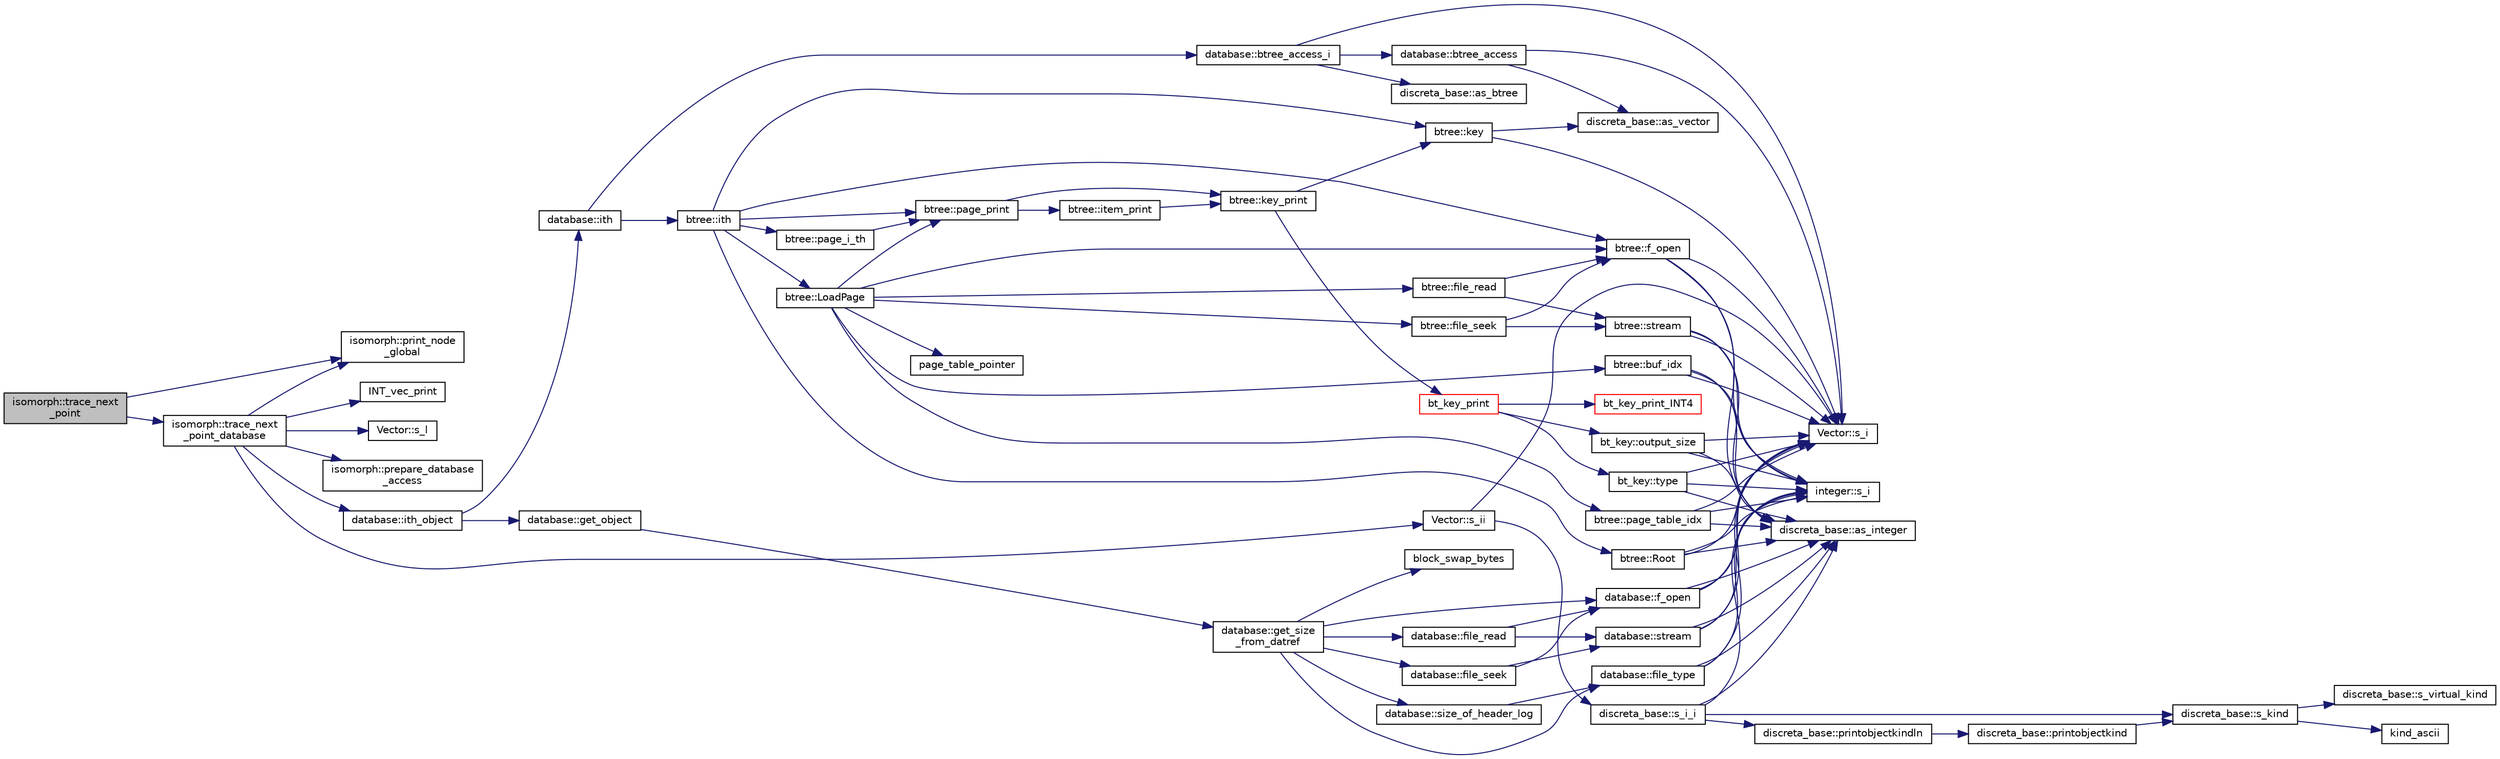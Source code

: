 digraph "isomorph::trace_next_point"
{
  edge [fontname="Helvetica",fontsize="10",labelfontname="Helvetica",labelfontsize="10"];
  node [fontname="Helvetica",fontsize="10",shape=record];
  rankdir="LR";
  Node15050 [label="isomorph::trace_next\l_point",height=0.2,width=0.4,color="black", fillcolor="grey75", style="filled", fontcolor="black"];
  Node15050 -> Node15051 [color="midnightblue",fontsize="10",style="solid",fontname="Helvetica"];
  Node15051 [label="isomorph::print_node\l_global",height=0.2,width=0.4,color="black", fillcolor="white", style="filled",URL="$d3/d5f/classisomorph.html#ac62bed8edc25b5b50cc4f275f94c8470"];
  Node15050 -> Node15052 [color="midnightblue",fontsize="10",style="solid",fontname="Helvetica"];
  Node15052 [label="isomorph::trace_next\l_point_database",height=0.2,width=0.4,color="black", fillcolor="white", style="filled",URL="$d3/d5f/classisomorph.html#a45b142052e2877d9dcaa9f805a95f18f"];
  Node15052 -> Node15051 [color="midnightblue",fontsize="10",style="solid",fontname="Helvetica"];
  Node15052 -> Node15053 [color="midnightblue",fontsize="10",style="solid",fontname="Helvetica"];
  Node15053 [label="isomorph::prepare_database\l_access",height=0.2,width=0.4,color="black", fillcolor="white", style="filled",URL="$d3/d5f/classisomorph.html#a627df029f7f2e59f588c2a44bbe7c201"];
  Node15052 -> Node15054 [color="midnightblue",fontsize="10",style="solid",fontname="Helvetica"];
  Node15054 [label="database::ith_object",height=0.2,width=0.4,color="black", fillcolor="white", style="filled",URL="$db/d72/classdatabase.html#a1516bb38a4c846172354291271700d07"];
  Node15054 -> Node15055 [color="midnightblue",fontsize="10",style="solid",fontname="Helvetica"];
  Node15055 [label="database::ith",height=0.2,width=0.4,color="black", fillcolor="white", style="filled",URL="$db/d72/classdatabase.html#af17af33b686cba55558237b04714108f"];
  Node15055 -> Node15056 [color="midnightblue",fontsize="10",style="solid",fontname="Helvetica"];
  Node15056 [label="database::btree_access_i",height=0.2,width=0.4,color="black", fillcolor="white", style="filled",URL="$db/d72/classdatabase.html#a215047d1b32b8bd54f91a7bdca168eee"];
  Node15056 -> Node15057 [color="midnightblue",fontsize="10",style="solid",fontname="Helvetica"];
  Node15057 [label="database::btree_access",height=0.2,width=0.4,color="black", fillcolor="white", style="filled",URL="$db/d72/classdatabase.html#a30109ba5488b06111439f887fc1ac499"];
  Node15057 -> Node15058 [color="midnightblue",fontsize="10",style="solid",fontname="Helvetica"];
  Node15058 [label="Vector::s_i",height=0.2,width=0.4,color="black", fillcolor="white", style="filled",URL="$d5/db2/class_vector.html#a1c4fe1752523df8119f70dd550244871"];
  Node15057 -> Node15059 [color="midnightblue",fontsize="10",style="solid",fontname="Helvetica"];
  Node15059 [label="discreta_base::as_vector",height=0.2,width=0.4,color="black", fillcolor="white", style="filled",URL="$d7/d71/classdiscreta__base.html#a7bdd6cae39c380b128ee9e17e42cf020"];
  Node15056 -> Node15058 [color="midnightblue",fontsize="10",style="solid",fontname="Helvetica"];
  Node15056 -> Node15060 [color="midnightblue",fontsize="10",style="solid",fontname="Helvetica"];
  Node15060 [label="discreta_base::as_btree",height=0.2,width=0.4,color="black", fillcolor="white", style="filled",URL="$d7/d71/classdiscreta__base.html#a78e76674cef2ec113c17989c11288778"];
  Node15055 -> Node15061 [color="midnightblue",fontsize="10",style="solid",fontname="Helvetica"];
  Node15061 [label="btree::ith",height=0.2,width=0.4,color="black", fillcolor="white", style="filled",URL="$dd/db0/classbtree.html#aba50733eb0d292c2fd103cd6721cc1d6"];
  Node15061 -> Node15062 [color="midnightblue",fontsize="10",style="solid",fontname="Helvetica"];
  Node15062 [label="btree::f_open",height=0.2,width=0.4,color="black", fillcolor="white", style="filled",URL="$dd/db0/classbtree.html#a192d74607f02ea8e0ad631d6e6fd6704"];
  Node15062 -> Node15058 [color="midnightblue",fontsize="10",style="solid",fontname="Helvetica"];
  Node15062 -> Node15063 [color="midnightblue",fontsize="10",style="solid",fontname="Helvetica"];
  Node15063 [label="discreta_base::as_integer",height=0.2,width=0.4,color="black", fillcolor="white", style="filled",URL="$d7/d71/classdiscreta__base.html#a00d7691eaf874fd283d942692fe8dd26"];
  Node15062 -> Node15064 [color="midnightblue",fontsize="10",style="solid",fontname="Helvetica"];
  Node15064 [label="integer::s_i",height=0.2,width=0.4,color="black", fillcolor="white", style="filled",URL="$d0/de5/classinteger.html#adf28e9f94d4c844adaa950deeb80b904"];
  Node15061 -> Node15065 [color="midnightblue",fontsize="10",style="solid",fontname="Helvetica"];
  Node15065 [label="btree::Root",height=0.2,width=0.4,color="black", fillcolor="white", style="filled",URL="$dd/db0/classbtree.html#a2fd65be715ab94bf4a764c4f582a642b"];
  Node15065 -> Node15058 [color="midnightblue",fontsize="10",style="solid",fontname="Helvetica"];
  Node15065 -> Node15063 [color="midnightblue",fontsize="10",style="solid",fontname="Helvetica"];
  Node15065 -> Node15064 [color="midnightblue",fontsize="10",style="solid",fontname="Helvetica"];
  Node15061 -> Node15066 [color="midnightblue",fontsize="10",style="solid",fontname="Helvetica"];
  Node15066 [label="btree::LoadPage",height=0.2,width=0.4,color="black", fillcolor="white", style="filled",URL="$dd/db0/classbtree.html#a29d23b8b151b6b793aa1184ca6ccc947"];
  Node15066 -> Node15062 [color="midnightblue",fontsize="10",style="solid",fontname="Helvetica"];
  Node15066 -> Node15067 [color="midnightblue",fontsize="10",style="solid",fontname="Helvetica"];
  Node15067 [label="btree::buf_idx",height=0.2,width=0.4,color="black", fillcolor="white", style="filled",URL="$dd/db0/classbtree.html#a6a928fc93c93d8b5a83ad1ba699b453e"];
  Node15067 -> Node15058 [color="midnightblue",fontsize="10",style="solid",fontname="Helvetica"];
  Node15067 -> Node15063 [color="midnightblue",fontsize="10",style="solid",fontname="Helvetica"];
  Node15067 -> Node15064 [color="midnightblue",fontsize="10",style="solid",fontname="Helvetica"];
  Node15066 -> Node15068 [color="midnightblue",fontsize="10",style="solid",fontname="Helvetica"];
  Node15068 [label="page_table_pointer",height=0.2,width=0.4,color="black", fillcolor="white", style="filled",URL="$d9/d60/discreta_8h.html#a53208086adbea2817fe45f917410d9d0"];
  Node15066 -> Node15069 [color="midnightblue",fontsize="10",style="solid",fontname="Helvetica"];
  Node15069 [label="btree::page_table_idx",height=0.2,width=0.4,color="black", fillcolor="white", style="filled",URL="$dd/db0/classbtree.html#abc6a6f309e4c61cb5a7f4c4a248d384d"];
  Node15069 -> Node15058 [color="midnightblue",fontsize="10",style="solid",fontname="Helvetica"];
  Node15069 -> Node15063 [color="midnightblue",fontsize="10",style="solid",fontname="Helvetica"];
  Node15069 -> Node15064 [color="midnightblue",fontsize="10",style="solid",fontname="Helvetica"];
  Node15066 -> Node15070 [color="midnightblue",fontsize="10",style="solid",fontname="Helvetica"];
  Node15070 [label="btree::file_seek",height=0.2,width=0.4,color="black", fillcolor="white", style="filled",URL="$dd/db0/classbtree.html#a829c985973c7c164fda2d81398e13504"];
  Node15070 -> Node15062 [color="midnightblue",fontsize="10",style="solid",fontname="Helvetica"];
  Node15070 -> Node15071 [color="midnightblue",fontsize="10",style="solid",fontname="Helvetica"];
  Node15071 [label="btree::stream",height=0.2,width=0.4,color="black", fillcolor="white", style="filled",URL="$dd/db0/classbtree.html#af99e68df8c3674b7d77ed80a8bbcffac"];
  Node15071 -> Node15058 [color="midnightblue",fontsize="10",style="solid",fontname="Helvetica"];
  Node15071 -> Node15063 [color="midnightblue",fontsize="10",style="solid",fontname="Helvetica"];
  Node15071 -> Node15064 [color="midnightblue",fontsize="10",style="solid",fontname="Helvetica"];
  Node15066 -> Node15072 [color="midnightblue",fontsize="10",style="solid",fontname="Helvetica"];
  Node15072 [label="btree::file_read",height=0.2,width=0.4,color="black", fillcolor="white", style="filled",URL="$dd/db0/classbtree.html#ab0b9bbc01c3d3836048934e90aec5f6c"];
  Node15072 -> Node15062 [color="midnightblue",fontsize="10",style="solid",fontname="Helvetica"];
  Node15072 -> Node15071 [color="midnightblue",fontsize="10",style="solid",fontname="Helvetica"];
  Node15066 -> Node15073 [color="midnightblue",fontsize="10",style="solid",fontname="Helvetica"];
  Node15073 [label="btree::page_print",height=0.2,width=0.4,color="black", fillcolor="white", style="filled",URL="$dd/db0/classbtree.html#ae6ffbcdff58a0c738d1a0e27a963da5d"];
  Node15073 -> Node15074 [color="midnightblue",fontsize="10",style="solid",fontname="Helvetica"];
  Node15074 [label="btree::item_print",height=0.2,width=0.4,color="black", fillcolor="white", style="filled",URL="$dd/db0/classbtree.html#aca05a17e852f911cf7b1a971e7e7ad08"];
  Node15074 -> Node15075 [color="midnightblue",fontsize="10",style="solid",fontname="Helvetica"];
  Node15075 [label="btree::key_print",height=0.2,width=0.4,color="black", fillcolor="white", style="filled",URL="$dd/db0/classbtree.html#a4d527d5afa4891a2fa69fc1a07c48627"];
  Node15075 -> Node15076 [color="midnightblue",fontsize="10",style="solid",fontname="Helvetica"];
  Node15076 [label="bt_key_print",height=0.2,width=0.4,color="red", fillcolor="white", style="filled",URL="$d0/db3/bt__key_8_c.html#a14b2a3662044cca4e54d45f271c947aa"];
  Node15076 -> Node15077 [color="midnightblue",fontsize="10",style="solid",fontname="Helvetica"];
  Node15077 [label="bt_key::type",height=0.2,width=0.4,color="black", fillcolor="white", style="filled",URL="$d1/de5/classbt__key.html#ae788a415a20f75fe7160408a055bb33f"];
  Node15077 -> Node15058 [color="midnightblue",fontsize="10",style="solid",fontname="Helvetica"];
  Node15077 -> Node15063 [color="midnightblue",fontsize="10",style="solid",fontname="Helvetica"];
  Node15077 -> Node15064 [color="midnightblue",fontsize="10",style="solid",fontname="Helvetica"];
  Node15076 -> Node15078 [color="midnightblue",fontsize="10",style="solid",fontname="Helvetica"];
  Node15078 [label="bt_key::output_size",height=0.2,width=0.4,color="black", fillcolor="white", style="filled",URL="$d1/de5/classbt__key.html#acb48f95d030f62c56051d0cd6e013394"];
  Node15078 -> Node15058 [color="midnightblue",fontsize="10",style="solid",fontname="Helvetica"];
  Node15078 -> Node15063 [color="midnightblue",fontsize="10",style="solid",fontname="Helvetica"];
  Node15078 -> Node15064 [color="midnightblue",fontsize="10",style="solid",fontname="Helvetica"];
  Node15076 -> Node15079 [color="midnightblue",fontsize="10",style="solid",fontname="Helvetica"];
  Node15079 [label="bt_key_print_INT4",height=0.2,width=0.4,color="red", fillcolor="white", style="filled",URL="$d0/db3/bt__key_8_c.html#ad752d162f10144228c321f41fb5b8bdd"];
  Node15075 -> Node15084 [color="midnightblue",fontsize="10",style="solid",fontname="Helvetica"];
  Node15084 [label="btree::key",height=0.2,width=0.4,color="black", fillcolor="white", style="filled",URL="$dd/db0/classbtree.html#abc561b2c60acc5a699637b7eb2549503"];
  Node15084 -> Node15058 [color="midnightblue",fontsize="10",style="solid",fontname="Helvetica"];
  Node15084 -> Node15059 [color="midnightblue",fontsize="10",style="solid",fontname="Helvetica"];
  Node15073 -> Node15075 [color="midnightblue",fontsize="10",style="solid",fontname="Helvetica"];
  Node15061 -> Node15073 [color="midnightblue",fontsize="10",style="solid",fontname="Helvetica"];
  Node15061 -> Node15085 [color="midnightblue",fontsize="10",style="solid",fontname="Helvetica"];
  Node15085 [label="btree::page_i_th",height=0.2,width=0.4,color="black", fillcolor="white", style="filled",URL="$dd/db0/classbtree.html#a46150b5fbb59f760f6269ce559b38525"];
  Node15085 -> Node15073 [color="midnightblue",fontsize="10",style="solid",fontname="Helvetica"];
  Node15061 -> Node15084 [color="midnightblue",fontsize="10",style="solid",fontname="Helvetica"];
  Node15054 -> Node15086 [color="midnightblue",fontsize="10",style="solid",fontname="Helvetica"];
  Node15086 [label="database::get_object",height=0.2,width=0.4,color="black", fillcolor="white", style="filled",URL="$db/d72/classdatabase.html#a2f58ec1301addabc2fb6544038e108c6"];
  Node15086 -> Node15087 [color="midnightblue",fontsize="10",style="solid",fontname="Helvetica"];
  Node15087 [label="database::get_size\l_from_datref",height=0.2,width=0.4,color="black", fillcolor="white", style="filled",URL="$db/d72/classdatabase.html#ae71e4c19b07a2d67682fbd4b069e9a7e"];
  Node15087 -> Node15088 [color="midnightblue",fontsize="10",style="solid",fontname="Helvetica"];
  Node15088 [label="database::f_open",height=0.2,width=0.4,color="black", fillcolor="white", style="filled",URL="$db/d72/classdatabase.html#a2cac52c70b09d1a6771bddab2220b3e7"];
  Node15088 -> Node15058 [color="midnightblue",fontsize="10",style="solid",fontname="Helvetica"];
  Node15088 -> Node15063 [color="midnightblue",fontsize="10",style="solid",fontname="Helvetica"];
  Node15088 -> Node15064 [color="midnightblue",fontsize="10",style="solid",fontname="Helvetica"];
  Node15087 -> Node15089 [color="midnightblue",fontsize="10",style="solid",fontname="Helvetica"];
  Node15089 [label="database::file_type",height=0.2,width=0.4,color="black", fillcolor="white", style="filled",URL="$db/d72/classdatabase.html#a9dce80d625548b03b8317641b674cd9b"];
  Node15089 -> Node15058 [color="midnightblue",fontsize="10",style="solid",fontname="Helvetica"];
  Node15089 -> Node15063 [color="midnightblue",fontsize="10",style="solid",fontname="Helvetica"];
  Node15089 -> Node15064 [color="midnightblue",fontsize="10",style="solid",fontname="Helvetica"];
  Node15087 -> Node15090 [color="midnightblue",fontsize="10",style="solid",fontname="Helvetica"];
  Node15090 [label="database::file_seek",height=0.2,width=0.4,color="black", fillcolor="white", style="filled",URL="$db/d72/classdatabase.html#a67ff377651f4ac089241ebff60e17ed6"];
  Node15090 -> Node15088 [color="midnightblue",fontsize="10",style="solid",fontname="Helvetica"];
  Node15090 -> Node15091 [color="midnightblue",fontsize="10",style="solid",fontname="Helvetica"];
  Node15091 [label="database::stream",height=0.2,width=0.4,color="black", fillcolor="white", style="filled",URL="$db/d72/classdatabase.html#a8b91f87e7cd92b8207cbc48edde9d69e"];
  Node15091 -> Node15058 [color="midnightblue",fontsize="10",style="solid",fontname="Helvetica"];
  Node15091 -> Node15063 [color="midnightblue",fontsize="10",style="solid",fontname="Helvetica"];
  Node15091 -> Node15064 [color="midnightblue",fontsize="10",style="solid",fontname="Helvetica"];
  Node15087 -> Node15092 [color="midnightblue",fontsize="10",style="solid",fontname="Helvetica"];
  Node15092 [label="database::size_of_header_log",height=0.2,width=0.4,color="black", fillcolor="white", style="filled",URL="$db/d72/classdatabase.html#a2ed2d1231bc36e5267f6a8bac422738d"];
  Node15092 -> Node15089 [color="midnightblue",fontsize="10",style="solid",fontname="Helvetica"];
  Node15087 -> Node15093 [color="midnightblue",fontsize="10",style="solid",fontname="Helvetica"];
  Node15093 [label="database::file_read",height=0.2,width=0.4,color="black", fillcolor="white", style="filled",URL="$db/d72/classdatabase.html#ac743549af82d694be57c5a120987ed37"];
  Node15093 -> Node15088 [color="midnightblue",fontsize="10",style="solid",fontname="Helvetica"];
  Node15093 -> Node15091 [color="midnightblue",fontsize="10",style="solid",fontname="Helvetica"];
  Node15087 -> Node15094 [color="midnightblue",fontsize="10",style="solid",fontname="Helvetica"];
  Node15094 [label="block_swap_bytes",height=0.2,width=0.4,color="black", fillcolor="white", style="filled",URL="$d5/db4/io__and__os_8h.html#a55c0738dadea7a508621f4af1e9ff8f3"];
  Node15052 -> Node15095 [color="midnightblue",fontsize="10",style="solid",fontname="Helvetica"];
  Node15095 [label="Vector::s_ii",height=0.2,width=0.4,color="black", fillcolor="white", style="filled",URL="$d5/db2/class_vector.html#a75d4942cc7b9794717b4846c10520db8"];
  Node15095 -> Node15058 [color="midnightblue",fontsize="10",style="solid",fontname="Helvetica"];
  Node15095 -> Node15096 [color="midnightblue",fontsize="10",style="solid",fontname="Helvetica"];
  Node15096 [label="discreta_base::s_i_i",height=0.2,width=0.4,color="black", fillcolor="white", style="filled",URL="$d7/d71/classdiscreta__base.html#aadb92c01fbe69b3034b0214b33fbc735"];
  Node15096 -> Node15097 [color="midnightblue",fontsize="10",style="solid",fontname="Helvetica"];
  Node15097 [label="discreta_base::s_kind",height=0.2,width=0.4,color="black", fillcolor="white", style="filled",URL="$d7/d71/classdiscreta__base.html#a8a830025c74adbbc3362418a7c2ba157"];
  Node15097 -> Node15098 [color="midnightblue",fontsize="10",style="solid",fontname="Helvetica"];
  Node15098 [label="discreta_base::s_virtual_kind",height=0.2,width=0.4,color="black", fillcolor="white", style="filled",URL="$d7/d71/classdiscreta__base.html#a52778a6d6943a468be083d0785d418fb"];
  Node15097 -> Node15099 [color="midnightblue",fontsize="10",style="solid",fontname="Helvetica"];
  Node15099 [label="kind_ascii",height=0.2,width=0.4,color="black", fillcolor="white", style="filled",URL="$d9/d60/discreta_8h.html#ad0ce825a9f29bc6cec27e1b64cfe27bf"];
  Node15096 -> Node15100 [color="midnightblue",fontsize="10",style="solid",fontname="Helvetica"];
  Node15100 [label="discreta_base::printobjectkindln",height=0.2,width=0.4,color="black", fillcolor="white", style="filled",URL="$d7/d71/classdiscreta__base.html#a677ccc8f392ebedde05e453f8cf59559"];
  Node15100 -> Node15101 [color="midnightblue",fontsize="10",style="solid",fontname="Helvetica"];
  Node15101 [label="discreta_base::printobjectkind",height=0.2,width=0.4,color="black", fillcolor="white", style="filled",URL="$d7/d71/classdiscreta__base.html#aa75a1314aa706909b029664944904231"];
  Node15101 -> Node15097 [color="midnightblue",fontsize="10",style="solid",fontname="Helvetica"];
  Node15096 -> Node15063 [color="midnightblue",fontsize="10",style="solid",fontname="Helvetica"];
  Node15096 -> Node15064 [color="midnightblue",fontsize="10",style="solid",fontname="Helvetica"];
  Node15052 -> Node15102 [color="midnightblue",fontsize="10",style="solid",fontname="Helvetica"];
  Node15102 [label="INT_vec_print",height=0.2,width=0.4,color="black", fillcolor="white", style="filled",URL="$df/dbf/sajeeb_8_c.html#a79a5901af0b47dd0d694109543c027fe"];
  Node15052 -> Node15103 [color="midnightblue",fontsize="10",style="solid",fontname="Helvetica"];
  Node15103 [label="Vector::s_l",height=0.2,width=0.4,color="black", fillcolor="white", style="filled",URL="$d5/db2/class_vector.html#ad2dc082288f858d22a528832289e0704"];
}
